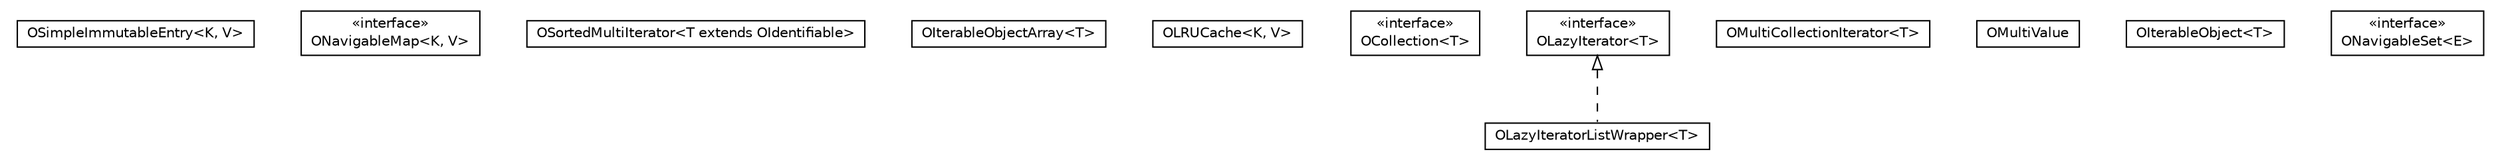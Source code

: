 #!/usr/local/bin/dot
#
# Class diagram 
# Generated by UMLGraph version R5_6-24-gf6e263 (http://www.umlgraph.org/)
#

digraph G {
	edge [fontname="Helvetica",fontsize=10,labelfontname="Helvetica",labelfontsize=10];
	node [fontname="Helvetica",fontsize=10,shape=plaintext];
	nodesep=0.25;
	ranksep=0.5;
	// com.orientechnologies.common.collection.OSimpleImmutableEntry<K, V>
	c10208 [label=<<table title="com.orientechnologies.common.collection.OSimpleImmutableEntry" border="0" cellborder="1" cellspacing="0" cellpadding="2" port="p" href="./OSimpleImmutableEntry.html">
		<tr><td><table border="0" cellspacing="0" cellpadding="1">
<tr><td align="center" balign="center"> OSimpleImmutableEntry&lt;K, V&gt; </td></tr>
		</table></td></tr>
		</table>>, URL="./OSimpleImmutableEntry.html", fontname="Helvetica", fontcolor="black", fontsize=10.0];
	// com.orientechnologies.common.collection.ONavigableMap<K, V>
	c10209 [label=<<table title="com.orientechnologies.common.collection.ONavigableMap" border="0" cellborder="1" cellspacing="0" cellpadding="2" port="p" href="./ONavigableMap.html">
		<tr><td><table border="0" cellspacing="0" cellpadding="1">
<tr><td align="center" balign="center"> &#171;interface&#187; </td></tr>
<tr><td align="center" balign="center"> ONavigableMap&lt;K, V&gt; </td></tr>
		</table></td></tr>
		</table>>, URL="./ONavigableMap.html", fontname="Helvetica", fontcolor="black", fontsize=10.0];
	// com.orientechnologies.common.collection.OSortedMultiIterator<T extends com.orientechnologies.orient.core.db.record.OIdentifiable>
	c10210 [label=<<table title="com.orientechnologies.common.collection.OSortedMultiIterator" border="0" cellborder="1" cellspacing="0" cellpadding="2" port="p" href="./OSortedMultiIterator.html">
		<tr><td><table border="0" cellspacing="0" cellpadding="1">
<tr><td align="center" balign="center"> OSortedMultiIterator&lt;T extends OIdentifiable&gt; </td></tr>
		</table></td></tr>
		</table>>, URL="./OSortedMultiIterator.html", fontname="Helvetica", fontcolor="black", fontsize=10.0];
	// com.orientechnologies.common.collection.OIterableObjectArray<T>
	c10211 [label=<<table title="com.orientechnologies.common.collection.OIterableObjectArray" border="0" cellborder="1" cellspacing="0" cellpadding="2" port="p" href="./OIterableObjectArray.html">
		<tr><td><table border="0" cellspacing="0" cellpadding="1">
<tr><td align="center" balign="center"> OIterableObjectArray&lt;T&gt; </td></tr>
		</table></td></tr>
		</table>>, URL="./OIterableObjectArray.html", fontname="Helvetica", fontcolor="black", fontsize=10.0];
	// com.orientechnologies.common.collection.OLRUCache<K, V>
	c10212 [label=<<table title="com.orientechnologies.common.collection.OLRUCache" border="0" cellborder="1" cellspacing="0" cellpadding="2" port="p" href="./OLRUCache.html">
		<tr><td><table border="0" cellspacing="0" cellpadding="1">
<tr><td align="center" balign="center"> OLRUCache&lt;K, V&gt; </td></tr>
		</table></td></tr>
		</table>>, URL="./OLRUCache.html", fontname="Helvetica", fontcolor="black", fontsize=10.0];
	// com.orientechnologies.common.collection.OCollection<T>
	c10213 [label=<<table title="com.orientechnologies.common.collection.OCollection" border="0" cellborder="1" cellspacing="0" cellpadding="2" port="p" href="./OCollection.html">
		<tr><td><table border="0" cellspacing="0" cellpadding="1">
<tr><td align="center" balign="center"> &#171;interface&#187; </td></tr>
<tr><td align="center" balign="center"> OCollection&lt;T&gt; </td></tr>
		</table></td></tr>
		</table>>, URL="./OCollection.html", fontname="Helvetica", fontcolor="black", fontsize=10.0];
	// com.orientechnologies.common.collection.OLazyIteratorListWrapper<T>
	c10214 [label=<<table title="com.orientechnologies.common.collection.OLazyIteratorListWrapper" border="0" cellborder="1" cellspacing="0" cellpadding="2" port="p" href="./OLazyIteratorListWrapper.html">
		<tr><td><table border="0" cellspacing="0" cellpadding="1">
<tr><td align="center" balign="center"> OLazyIteratorListWrapper&lt;T&gt; </td></tr>
		</table></td></tr>
		</table>>, URL="./OLazyIteratorListWrapper.html", fontname="Helvetica", fontcolor="black", fontsize=10.0];
	// com.orientechnologies.common.collection.OMultiCollectionIterator<T>
	c10215 [label=<<table title="com.orientechnologies.common.collection.OMultiCollectionIterator" border="0" cellborder="1" cellspacing="0" cellpadding="2" port="p" href="./OMultiCollectionIterator.html">
		<tr><td><table border="0" cellspacing="0" cellpadding="1">
<tr><td align="center" balign="center"> OMultiCollectionIterator&lt;T&gt; </td></tr>
		</table></td></tr>
		</table>>, URL="./OMultiCollectionIterator.html", fontname="Helvetica", fontcolor="black", fontsize=10.0];
	// com.orientechnologies.common.collection.OMultiValue
	c10216 [label=<<table title="com.orientechnologies.common.collection.OMultiValue" border="0" cellborder="1" cellspacing="0" cellpadding="2" port="p" href="./OMultiValue.html">
		<tr><td><table border="0" cellspacing="0" cellpadding="1">
<tr><td align="center" balign="center"> OMultiValue </td></tr>
		</table></td></tr>
		</table>>, URL="./OMultiValue.html", fontname="Helvetica", fontcolor="black", fontsize=10.0];
	// com.orientechnologies.common.collection.OLazyIterator<T>
	c10217 [label=<<table title="com.orientechnologies.common.collection.OLazyIterator" border="0" cellborder="1" cellspacing="0" cellpadding="2" port="p" href="./OLazyIterator.html">
		<tr><td><table border="0" cellspacing="0" cellpadding="1">
<tr><td align="center" balign="center"> &#171;interface&#187; </td></tr>
<tr><td align="center" balign="center"> OLazyIterator&lt;T&gt; </td></tr>
		</table></td></tr>
		</table>>, URL="./OLazyIterator.html", fontname="Helvetica", fontcolor="black", fontsize=10.0];
	// com.orientechnologies.common.collection.OIterableObject<T>
	c10218 [label=<<table title="com.orientechnologies.common.collection.OIterableObject" border="0" cellborder="1" cellspacing="0" cellpadding="2" port="p" href="./OIterableObject.html">
		<tr><td><table border="0" cellspacing="0" cellpadding="1">
<tr><td align="center" balign="center"> OIterableObject&lt;T&gt; </td></tr>
		</table></td></tr>
		</table>>, URL="./OIterableObject.html", fontname="Helvetica", fontcolor="black", fontsize=10.0];
	// com.orientechnologies.common.collection.ONavigableSet<E>
	c10219 [label=<<table title="com.orientechnologies.common.collection.ONavigableSet" border="0" cellborder="1" cellspacing="0" cellpadding="2" port="p" href="./ONavigableSet.html">
		<tr><td><table border="0" cellspacing="0" cellpadding="1">
<tr><td align="center" balign="center"> &#171;interface&#187; </td></tr>
<tr><td align="center" balign="center"> ONavigableSet&lt;E&gt; </td></tr>
		</table></td></tr>
		</table>>, URL="./ONavigableSet.html", fontname="Helvetica", fontcolor="black", fontsize=10.0];
	//com.orientechnologies.common.collection.OLazyIteratorListWrapper<T> implements com.orientechnologies.common.collection.OLazyIterator<T>
	c10217:p -> c10214:p [dir=back,arrowtail=empty,style=dashed];
}

